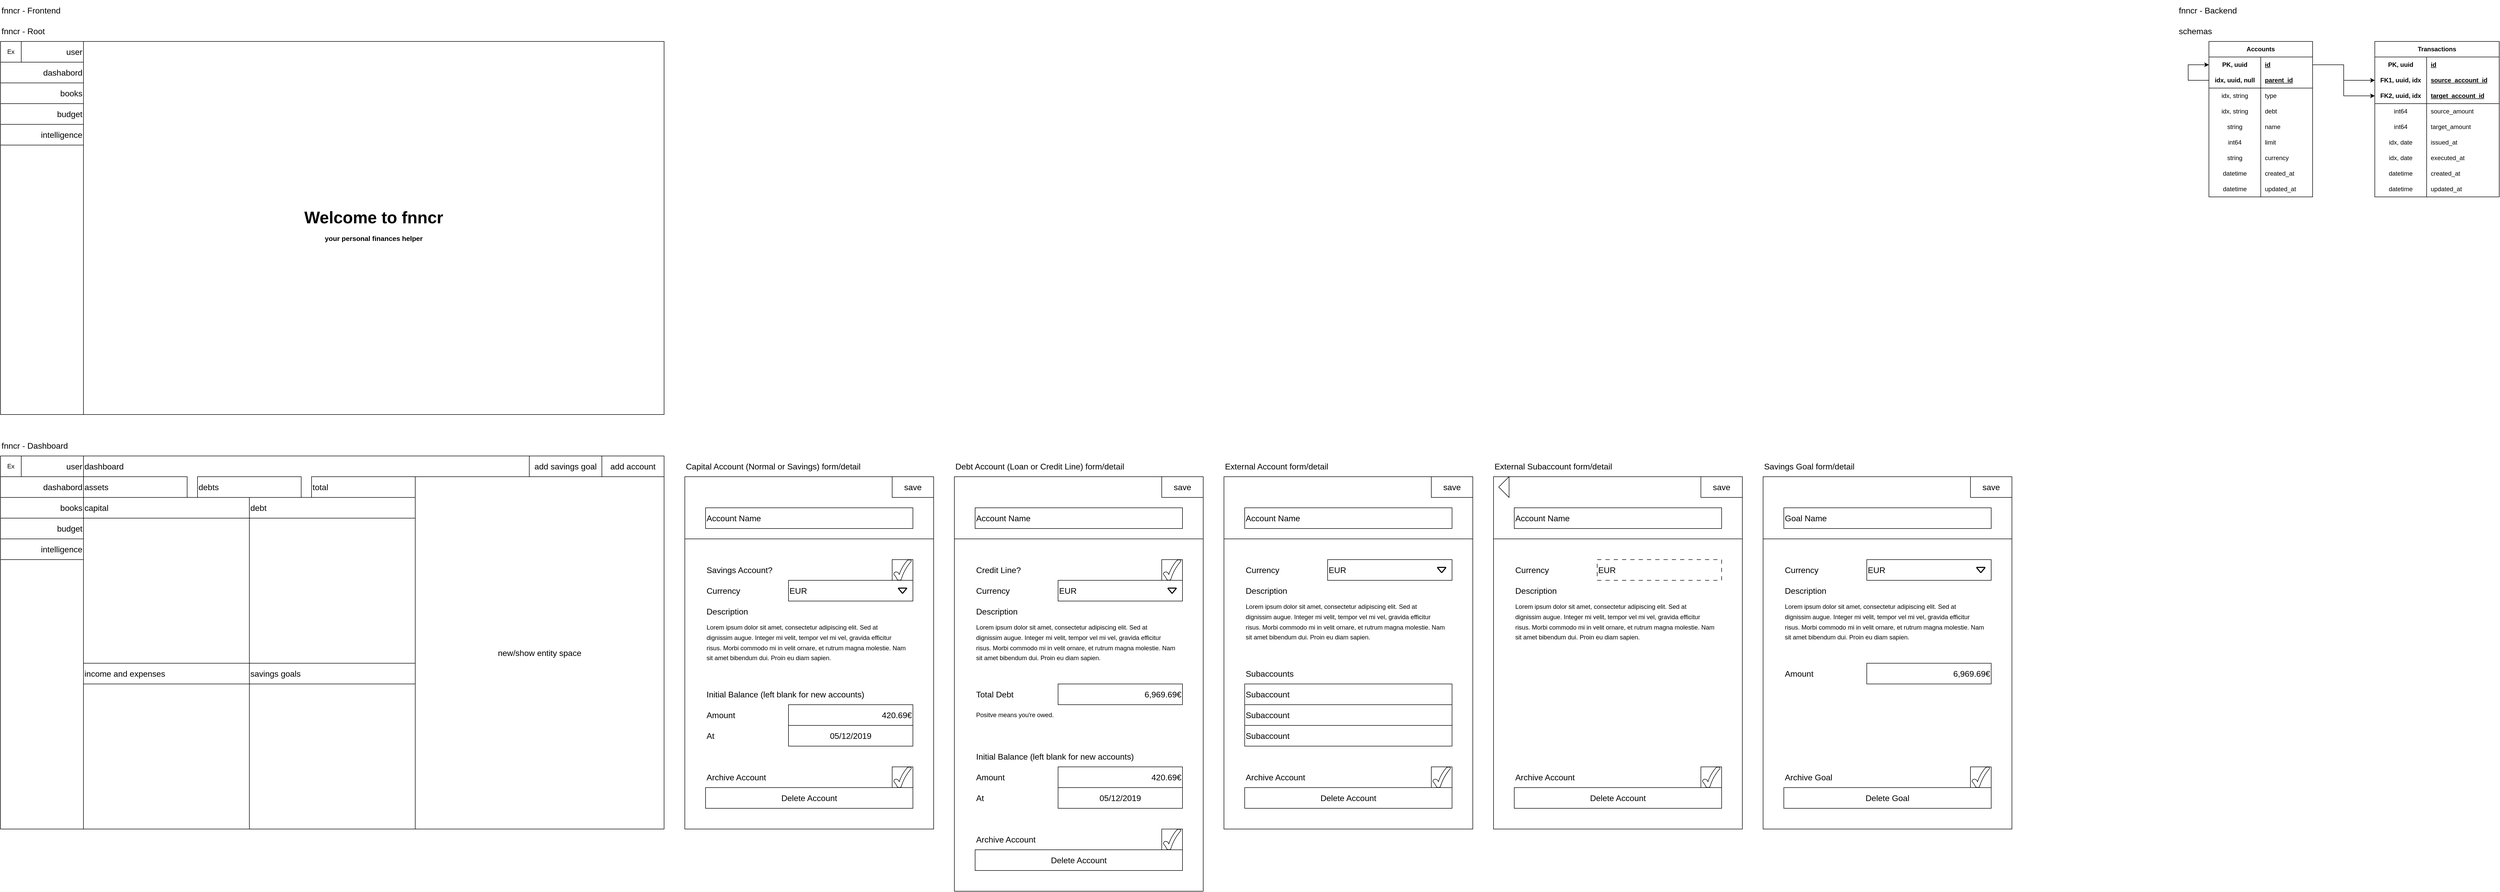 <mxfile version="23.1.5" type="device">
  <diagram name="Page-1" id="VuwXhPkneWaQt1oANMLb">
    <mxGraphModel dx="10872" dy="3720" grid="1" gridSize="10" guides="1" tooltips="1" connect="1" arrows="1" fold="1" page="0" pageScale="1" pageWidth="827" pageHeight="1169" math="0" shadow="0">
      <root>
        <mxCell id="0" />
        <mxCell id="1" parent="0" />
        <mxCell id="CXoVEn3boQ6BuUncEgj--25" value="" style="rounded=0;whiteSpace=wrap;html=1;fillColor=none;" parent="1" vertex="1">
          <mxGeometry x="-3520" y="840" width="480" height="120" as="geometry" />
        </mxCell>
        <mxCell id="kbgQAuRZCP_CyPvUak2K-2" value="" style="rounded=0;whiteSpace=wrap;html=1;fillColor=none;" parent="1" vertex="1">
          <mxGeometry x="-4360" y="880" width="320" height="640" as="geometry" />
        </mxCell>
        <mxCell id="ETx7UZ4T_dvTQ4eMana_-1" value="" style="rounded=0;whiteSpace=wrap;html=1;fillColor=none;" parent="1" vertex="1">
          <mxGeometry x="-4840" y="800" width="1280" height="720" as="geometry" />
        </mxCell>
        <mxCell id="vruM4wpUuPUIeD8IqJDj-178" value="" style="rounded=0;whiteSpace=wrap;html=1;fillColor=none;" parent="1" vertex="1">
          <mxGeometry x="-4840" width="1280" height="720" as="geometry" />
        </mxCell>
        <mxCell id="vruM4wpUuPUIeD8IqJDj-166" value="" style="rounded=0;whiteSpace=wrap;html=1;fillColor=none;" parent="1" vertex="1">
          <mxGeometry x="-4680" y="880" width="320" height="640" as="geometry" />
        </mxCell>
        <mxCell id="ETx7UZ4T_dvTQ4eMana_-3" value="" style="rounded=0;whiteSpace=wrap;html=1;fillColor=none;" parent="1" vertex="1">
          <mxGeometry x="-4840" y="800" width="160" height="720" as="geometry" />
        </mxCell>
        <mxCell id="vruM4wpUuPUIeD8IqJDj-94" style="edgeStyle=orthogonalEdgeStyle;rounded=0;orthogonalLoop=1;jettySize=auto;html=1;entryX=0;entryY=0.5;entryDx=0;entryDy=0;" parent="1" source="vruM4wpUuPUIeD8IqJDj-84" target="vruM4wpUuPUIeD8IqJDj-81" edge="1">
          <mxGeometry relative="1" as="geometry">
            <Array as="points">
              <mxPoint x="-620" y="75" />
              <mxPoint x="-620" y="45" />
            </Array>
          </mxGeometry>
        </mxCell>
        <mxCell id="sM1RgTTAlJYDwZzS1IwE-3" value="fnncr - Backend" style="text;html=1;strokeColor=none;fillColor=none;align=left;verticalAlign=middle;whiteSpace=wrap;rounded=0;fontSize=16;" parent="1" vertex="1">
          <mxGeometry x="-640" y="-80" width="160" height="40" as="geometry" />
        </mxCell>
        <mxCell id="sM1RgTTAlJYDwZzS1IwE-4" value="fnncr - Frontend" style="text;html=1;strokeColor=none;fillColor=none;align=left;verticalAlign=middle;whiteSpace=wrap;rounded=0;fontSize=16;" parent="1" vertex="1">
          <mxGeometry x="-4840" y="-80" width="160" height="40" as="geometry" />
        </mxCell>
        <mxCell id="ETx7UZ4T_dvTQ4eMana_-4" value="fnncr - Dashboard" style="text;html=1;strokeColor=none;fillColor=none;align=left;verticalAlign=middle;whiteSpace=wrap;rounded=0;fontSize=16;" parent="1" vertex="1">
          <mxGeometry x="-4840" y="760" width="160" height="40" as="geometry" />
        </mxCell>
        <mxCell id="ETx7UZ4T_dvTQ4eMana_-5" value="dashboard" style="text;html=1;strokeColor=none;fillColor=none;align=left;verticalAlign=middle;whiteSpace=wrap;rounded=0;fontSize=16;" parent="1" vertex="1">
          <mxGeometry x="-4680" y="800" width="160" height="40" as="geometry" />
        </mxCell>
        <mxCell id="ETx7UZ4T_dvTQ4eMana_-7" value="&lt;div style=&quot;text-align: justify;&quot;&gt;&lt;span style=&quot;background-color: initial;&quot;&gt;assets&lt;/span&gt;&lt;/div&gt;" style="text;html=1;strokeColor=default;fillColor=none;align=left;verticalAlign=middle;whiteSpace=wrap;rounded=0;fontSize=16;" parent="1" vertex="1">
          <mxGeometry x="-4680" y="840" width="200" height="40" as="geometry" />
        </mxCell>
        <mxCell id="ETx7UZ4T_dvTQ4eMana_-8" value="" style="rounded=0;whiteSpace=wrap;html=1;fillColor=none;" parent="1" vertex="1">
          <mxGeometry x="-4040" y="840" width="480" height="680" as="geometry" />
        </mxCell>
        <mxCell id="ETx7UZ4T_dvTQ4eMana_-10" value="debts" style="text;html=1;strokeColor=default;fillColor=none;align=left;verticalAlign=middle;whiteSpace=wrap;rounded=0;fontSize=16;" parent="1" vertex="1">
          <mxGeometry x="-4460" y="840" width="200" height="40" as="geometry" />
        </mxCell>
        <mxCell id="ETx7UZ4T_dvTQ4eMana_-11" value="total" style="text;html=1;strokeColor=default;fillColor=none;align=left;verticalAlign=middle;whiteSpace=wrap;rounded=0;fontSize=16;" parent="1" vertex="1">
          <mxGeometry x="-4240" y="840" width="200" height="40" as="geometry" />
        </mxCell>
        <mxCell id="ETx7UZ4T_dvTQ4eMana_-14" value="&lt;div style=&quot;text-align: justify;&quot;&gt;capital&lt;/div&gt;" style="text;html=1;strokeColor=default;fillColor=none;align=left;verticalAlign=middle;whiteSpace=wrap;rounded=0;fontSize=16;" parent="1" vertex="1">
          <mxGeometry x="-4680" y="880" width="320" height="40" as="geometry" />
        </mxCell>
        <mxCell id="ETx7UZ4T_dvTQ4eMana_-16" value="&lt;div style=&quot;text-align: justify;&quot;&gt;&lt;span style=&quot;background-color: initial;&quot;&gt;debt&lt;/span&gt;&lt;/div&gt;" style="text;html=1;strokeColor=default;fillColor=none;align=left;verticalAlign=middle;whiteSpace=wrap;rounded=0;fontSize=16;" parent="1" vertex="1">
          <mxGeometry x="-4360" y="880" width="320" height="40" as="geometry" />
        </mxCell>
        <mxCell id="ETx7UZ4T_dvTQ4eMana_-18" value="&lt;div style=&quot;text-align: justify;&quot;&gt;&lt;span style=&quot;background-color: initial;&quot;&gt;savings goals&lt;/span&gt;&lt;/div&gt;" style="text;html=1;strokeColor=default;fillColor=none;align=left;verticalAlign=middle;whiteSpace=wrap;rounded=0;fontSize=16;" parent="1" vertex="1">
          <mxGeometry x="-4360" y="1200" width="320" height="40" as="geometry" />
        </mxCell>
        <mxCell id="ETx7UZ4T_dvTQ4eMana_-19" value="&lt;div style=&quot;text-align: justify;&quot;&gt;&lt;span style=&quot;background-color: initial;&quot;&gt;income and expenses&lt;/span&gt;&lt;/div&gt;" style="text;html=1;strokeColor=default;fillColor=none;align=left;verticalAlign=middle;whiteSpace=wrap;rounded=0;fontSize=16;" parent="1" vertex="1">
          <mxGeometry x="-4680" y="1200" width="320" height="40" as="geometry" />
        </mxCell>
        <mxCell id="vruM4wpUuPUIeD8IqJDj-1" value="&lt;div style=&quot;&quot;&gt;new/show entity space&lt;/div&gt;" style="text;html=1;strokeColor=none;fillColor=none;align=center;verticalAlign=middle;whiteSpace=wrap;rounded=0;fontSize=16;" parent="1" vertex="1">
          <mxGeometry x="-3920" y="1160" width="240" height="40" as="geometry" />
        </mxCell>
        <mxCell id="vruM4wpUuPUIeD8IqJDj-80" value="Accounts" style="shape=table;startSize=30;container=1;collapsible=1;childLayout=tableLayout;fixedRows=1;rowLines=0;fontStyle=1;align=center;resizeLast=1;html=1;whiteSpace=wrap;" parent="1" vertex="1">
          <mxGeometry x="-580" width="200" height="300" as="geometry" />
        </mxCell>
        <mxCell id="vruM4wpUuPUIeD8IqJDj-81" value="" style="shape=tableRow;horizontal=0;startSize=0;swimlaneHead=0;swimlaneBody=0;fillColor=none;collapsible=0;dropTarget=0;points=[[0,0.5],[1,0.5]];portConstraint=eastwest;top=0;left=0;right=0;bottom=0;html=1;" parent="vruM4wpUuPUIeD8IqJDj-80" vertex="1">
          <mxGeometry y="30" width="200" height="30" as="geometry" />
        </mxCell>
        <mxCell id="vruM4wpUuPUIeD8IqJDj-82" value="PK, uuid" style="shape=partialRectangle;connectable=0;fillColor=none;top=0;left=0;bottom=0;right=0;fontStyle=1;overflow=hidden;html=1;whiteSpace=wrap;" parent="vruM4wpUuPUIeD8IqJDj-81" vertex="1">
          <mxGeometry width="100" height="30" as="geometry">
            <mxRectangle width="100" height="30" as="alternateBounds" />
          </mxGeometry>
        </mxCell>
        <mxCell id="vruM4wpUuPUIeD8IqJDj-83" value="id" style="shape=partialRectangle;connectable=0;fillColor=none;top=0;left=0;bottom=0;right=0;align=left;spacingLeft=6;fontStyle=5;overflow=hidden;html=1;whiteSpace=wrap;" parent="vruM4wpUuPUIeD8IqJDj-81" vertex="1">
          <mxGeometry x="100" width="100" height="30" as="geometry">
            <mxRectangle width="100" height="30" as="alternateBounds" />
          </mxGeometry>
        </mxCell>
        <mxCell id="vruM4wpUuPUIeD8IqJDj-84" value="" style="shape=tableRow;horizontal=0;startSize=0;swimlaneHead=0;swimlaneBody=0;fillColor=none;collapsible=0;dropTarget=0;points=[[0,0.5],[1,0.5]];portConstraint=eastwest;top=0;left=0;right=0;bottom=1;html=1;" parent="vruM4wpUuPUIeD8IqJDj-80" vertex="1">
          <mxGeometry y="60" width="200" height="30" as="geometry" />
        </mxCell>
        <mxCell id="vruM4wpUuPUIeD8IqJDj-85" value="idx, uuid, null" style="shape=partialRectangle;connectable=0;fillColor=none;top=0;left=0;bottom=0;right=0;fontStyle=1;overflow=hidden;html=1;whiteSpace=wrap;" parent="vruM4wpUuPUIeD8IqJDj-84" vertex="1">
          <mxGeometry width="100" height="30" as="geometry">
            <mxRectangle width="100" height="30" as="alternateBounds" />
          </mxGeometry>
        </mxCell>
        <mxCell id="vruM4wpUuPUIeD8IqJDj-86" value="parent_id" style="shape=partialRectangle;connectable=0;fillColor=none;top=0;left=0;bottom=0;right=0;align=left;spacingLeft=6;fontStyle=5;overflow=hidden;html=1;whiteSpace=wrap;" parent="vruM4wpUuPUIeD8IqJDj-84" vertex="1">
          <mxGeometry x="100" width="100" height="30" as="geometry">
            <mxRectangle width="100" height="30" as="alternateBounds" />
          </mxGeometry>
        </mxCell>
        <mxCell id="vruM4wpUuPUIeD8IqJDj-87" value="" style="shape=tableRow;horizontal=0;startSize=0;swimlaneHead=0;swimlaneBody=0;fillColor=none;collapsible=0;dropTarget=0;points=[[0,0.5],[1,0.5]];portConstraint=eastwest;top=0;left=0;right=0;bottom=0;html=1;" parent="vruM4wpUuPUIeD8IqJDj-80" vertex="1">
          <mxGeometry y="90" width="200" height="30" as="geometry" />
        </mxCell>
        <mxCell id="vruM4wpUuPUIeD8IqJDj-88" value="idx, string" style="shape=partialRectangle;connectable=0;fillColor=none;top=0;left=0;bottom=0;right=0;editable=1;overflow=hidden;html=1;whiteSpace=wrap;" parent="vruM4wpUuPUIeD8IqJDj-87" vertex="1">
          <mxGeometry width="100" height="30" as="geometry">
            <mxRectangle width="100" height="30" as="alternateBounds" />
          </mxGeometry>
        </mxCell>
        <mxCell id="vruM4wpUuPUIeD8IqJDj-89" value="type" style="shape=partialRectangle;connectable=0;fillColor=none;top=0;left=0;bottom=0;right=0;align=left;spacingLeft=6;overflow=hidden;html=1;whiteSpace=wrap;" parent="vruM4wpUuPUIeD8IqJDj-87" vertex="1">
          <mxGeometry x="100" width="100" height="30" as="geometry">
            <mxRectangle width="100" height="30" as="alternateBounds" />
          </mxGeometry>
        </mxCell>
        <mxCell id="vruM4wpUuPUIeD8IqJDj-90" value="" style="shape=tableRow;horizontal=0;startSize=0;swimlaneHead=0;swimlaneBody=0;fillColor=none;collapsible=0;dropTarget=0;points=[[0,0.5],[1,0.5]];portConstraint=eastwest;top=0;left=0;right=0;bottom=0;html=1;" parent="vruM4wpUuPUIeD8IqJDj-80" vertex="1">
          <mxGeometry y="120" width="200" height="30" as="geometry" />
        </mxCell>
        <mxCell id="vruM4wpUuPUIeD8IqJDj-91" value="idx, string" style="shape=partialRectangle;connectable=0;fillColor=none;top=0;left=0;bottom=0;right=0;editable=1;overflow=hidden;html=1;whiteSpace=wrap;" parent="vruM4wpUuPUIeD8IqJDj-90" vertex="1">
          <mxGeometry width="100" height="30" as="geometry">
            <mxRectangle width="100" height="30" as="alternateBounds" />
          </mxGeometry>
        </mxCell>
        <mxCell id="vruM4wpUuPUIeD8IqJDj-92" value="debt" style="shape=partialRectangle;connectable=0;fillColor=none;top=0;left=0;bottom=0;right=0;align=left;spacingLeft=6;overflow=hidden;html=1;whiteSpace=wrap;" parent="vruM4wpUuPUIeD8IqJDj-90" vertex="1">
          <mxGeometry x="100" width="100" height="30" as="geometry">
            <mxRectangle width="100" height="30" as="alternateBounds" />
          </mxGeometry>
        </mxCell>
        <mxCell id="vruM4wpUuPUIeD8IqJDj-95" value="" style="shape=tableRow;horizontal=0;startSize=0;swimlaneHead=0;swimlaneBody=0;fillColor=none;collapsible=0;dropTarget=0;points=[[0,0.5],[1,0.5]];portConstraint=eastwest;top=0;left=0;right=0;bottom=0;html=1;" parent="vruM4wpUuPUIeD8IqJDj-80" vertex="1">
          <mxGeometry y="150" width="200" height="30" as="geometry" />
        </mxCell>
        <mxCell id="vruM4wpUuPUIeD8IqJDj-96" value="string" style="shape=partialRectangle;connectable=0;fillColor=none;top=0;left=0;bottom=0;right=0;editable=1;overflow=hidden;html=1;whiteSpace=wrap;" parent="vruM4wpUuPUIeD8IqJDj-95" vertex="1">
          <mxGeometry width="100" height="30" as="geometry">
            <mxRectangle width="100" height="30" as="alternateBounds" />
          </mxGeometry>
        </mxCell>
        <mxCell id="vruM4wpUuPUIeD8IqJDj-97" value="name" style="shape=partialRectangle;connectable=0;fillColor=none;top=0;left=0;bottom=0;right=0;align=left;spacingLeft=6;overflow=hidden;html=1;whiteSpace=wrap;" parent="vruM4wpUuPUIeD8IqJDj-95" vertex="1">
          <mxGeometry x="100" width="100" height="30" as="geometry">
            <mxRectangle width="100" height="30" as="alternateBounds" />
          </mxGeometry>
        </mxCell>
        <mxCell id="vruM4wpUuPUIeD8IqJDj-98" value="" style="shape=tableRow;horizontal=0;startSize=0;swimlaneHead=0;swimlaneBody=0;fillColor=none;collapsible=0;dropTarget=0;points=[[0,0.5],[1,0.5]];portConstraint=eastwest;top=0;left=0;right=0;bottom=0;html=1;" parent="vruM4wpUuPUIeD8IqJDj-80" vertex="1">
          <mxGeometry y="180" width="200" height="30" as="geometry" />
        </mxCell>
        <mxCell id="vruM4wpUuPUIeD8IqJDj-99" value="int64" style="shape=partialRectangle;connectable=0;fillColor=none;top=0;left=0;bottom=0;right=0;editable=1;overflow=hidden;html=1;whiteSpace=wrap;" parent="vruM4wpUuPUIeD8IqJDj-98" vertex="1">
          <mxGeometry width="100" height="30" as="geometry">
            <mxRectangle width="100" height="30" as="alternateBounds" />
          </mxGeometry>
        </mxCell>
        <mxCell id="vruM4wpUuPUIeD8IqJDj-100" value="limit" style="shape=partialRectangle;connectable=0;fillColor=none;top=0;left=0;bottom=0;right=0;align=left;spacingLeft=6;overflow=hidden;html=1;whiteSpace=wrap;" parent="vruM4wpUuPUIeD8IqJDj-98" vertex="1">
          <mxGeometry x="100" width="100" height="30" as="geometry">
            <mxRectangle width="100" height="30" as="alternateBounds" />
          </mxGeometry>
        </mxCell>
        <mxCell id="vruM4wpUuPUIeD8IqJDj-101" value="" style="shape=tableRow;horizontal=0;startSize=0;swimlaneHead=0;swimlaneBody=0;fillColor=none;collapsible=0;dropTarget=0;points=[[0,0.5],[1,0.5]];portConstraint=eastwest;top=0;left=0;right=0;bottom=0;html=1;" parent="vruM4wpUuPUIeD8IqJDj-80" vertex="1">
          <mxGeometry y="210" width="200" height="30" as="geometry" />
        </mxCell>
        <mxCell id="vruM4wpUuPUIeD8IqJDj-102" value="string" style="shape=partialRectangle;connectable=0;fillColor=none;top=0;left=0;bottom=0;right=0;editable=1;overflow=hidden;html=1;whiteSpace=wrap;" parent="vruM4wpUuPUIeD8IqJDj-101" vertex="1">
          <mxGeometry width="100" height="30" as="geometry">
            <mxRectangle width="100" height="30" as="alternateBounds" />
          </mxGeometry>
        </mxCell>
        <mxCell id="vruM4wpUuPUIeD8IqJDj-103" value="currency" style="shape=partialRectangle;connectable=0;fillColor=none;top=0;left=0;bottom=0;right=0;align=left;spacingLeft=6;overflow=hidden;html=1;whiteSpace=wrap;" parent="vruM4wpUuPUIeD8IqJDj-101" vertex="1">
          <mxGeometry x="100" width="100" height="30" as="geometry">
            <mxRectangle width="100" height="30" as="alternateBounds" />
          </mxGeometry>
        </mxCell>
        <mxCell id="vruM4wpUuPUIeD8IqJDj-144" value="" style="shape=tableRow;horizontal=0;startSize=0;swimlaneHead=0;swimlaneBody=0;fillColor=none;collapsible=0;dropTarget=0;points=[[0,0.5],[1,0.5]];portConstraint=eastwest;top=0;left=0;right=0;bottom=0;html=1;" parent="vruM4wpUuPUIeD8IqJDj-80" vertex="1">
          <mxGeometry y="240" width="200" height="30" as="geometry" />
        </mxCell>
        <mxCell id="vruM4wpUuPUIeD8IqJDj-145" value="datetime" style="shape=partialRectangle;connectable=0;fillColor=none;top=0;left=0;bottom=0;right=0;editable=1;overflow=hidden;html=1;whiteSpace=wrap;" parent="vruM4wpUuPUIeD8IqJDj-144" vertex="1">
          <mxGeometry width="100" height="30" as="geometry">
            <mxRectangle width="100" height="30" as="alternateBounds" />
          </mxGeometry>
        </mxCell>
        <mxCell id="vruM4wpUuPUIeD8IqJDj-146" value="created_at" style="shape=partialRectangle;connectable=0;fillColor=none;top=0;left=0;bottom=0;right=0;align=left;spacingLeft=6;overflow=hidden;html=1;whiteSpace=wrap;" parent="vruM4wpUuPUIeD8IqJDj-144" vertex="1">
          <mxGeometry x="100" width="100" height="30" as="geometry">
            <mxRectangle width="100" height="30" as="alternateBounds" />
          </mxGeometry>
        </mxCell>
        <mxCell id="vruM4wpUuPUIeD8IqJDj-147" value="" style="shape=tableRow;horizontal=0;startSize=0;swimlaneHead=0;swimlaneBody=0;fillColor=none;collapsible=0;dropTarget=0;points=[[0,0.5],[1,0.5]];portConstraint=eastwest;top=0;left=0;right=0;bottom=0;html=1;" parent="vruM4wpUuPUIeD8IqJDj-80" vertex="1">
          <mxGeometry y="270" width="200" height="30" as="geometry" />
        </mxCell>
        <mxCell id="vruM4wpUuPUIeD8IqJDj-148" value="datetime" style="shape=partialRectangle;connectable=0;fillColor=none;top=0;left=0;bottom=0;right=0;editable=1;overflow=hidden;html=1;whiteSpace=wrap;" parent="vruM4wpUuPUIeD8IqJDj-147" vertex="1">
          <mxGeometry width="100" height="30" as="geometry">
            <mxRectangle width="100" height="30" as="alternateBounds" />
          </mxGeometry>
        </mxCell>
        <mxCell id="vruM4wpUuPUIeD8IqJDj-149" value="updated_at" style="shape=partialRectangle;connectable=0;fillColor=none;top=0;left=0;bottom=0;right=0;align=left;spacingLeft=6;overflow=hidden;html=1;whiteSpace=wrap;" parent="vruM4wpUuPUIeD8IqJDj-147" vertex="1">
          <mxGeometry x="100" width="100" height="30" as="geometry">
            <mxRectangle width="100" height="30" as="alternateBounds" />
          </mxGeometry>
        </mxCell>
        <mxCell id="vruM4wpUuPUIeD8IqJDj-104" value="Transactions" style="shape=table;startSize=30;container=1;collapsible=1;childLayout=tableLayout;fixedRows=1;rowLines=0;fontStyle=1;align=center;resizeLast=1;html=1;whiteSpace=wrap;" parent="1" vertex="1">
          <mxGeometry x="-260" width="240" height="300" as="geometry" />
        </mxCell>
        <mxCell id="vruM4wpUuPUIeD8IqJDj-105" value="" style="shape=tableRow;horizontal=0;startSize=0;swimlaneHead=0;swimlaneBody=0;fillColor=none;collapsible=0;dropTarget=0;points=[[0,0.5],[1,0.5]];portConstraint=eastwest;top=0;left=0;right=0;bottom=0;html=1;" parent="vruM4wpUuPUIeD8IqJDj-104" vertex="1">
          <mxGeometry y="30" width="240" height="30" as="geometry" />
        </mxCell>
        <mxCell id="vruM4wpUuPUIeD8IqJDj-106" value="PK, uuid" style="shape=partialRectangle;connectable=0;fillColor=none;top=0;left=0;bottom=0;right=0;fontStyle=1;overflow=hidden;html=1;whiteSpace=wrap;" parent="vruM4wpUuPUIeD8IqJDj-105" vertex="1">
          <mxGeometry width="100" height="30" as="geometry">
            <mxRectangle width="100" height="30" as="alternateBounds" />
          </mxGeometry>
        </mxCell>
        <mxCell id="vruM4wpUuPUIeD8IqJDj-107" value="id" style="shape=partialRectangle;connectable=0;fillColor=none;top=0;left=0;bottom=0;right=0;align=left;spacingLeft=6;fontStyle=5;overflow=hidden;html=1;whiteSpace=wrap;" parent="vruM4wpUuPUIeD8IqJDj-105" vertex="1">
          <mxGeometry x="100" width="140" height="30" as="geometry">
            <mxRectangle width="140" height="30" as="alternateBounds" />
          </mxGeometry>
        </mxCell>
        <mxCell id="vruM4wpUuPUIeD8IqJDj-135" value="" style="shape=tableRow;horizontal=0;startSize=0;swimlaneHead=0;swimlaneBody=0;fillColor=none;collapsible=0;dropTarget=0;points=[[0,0.5],[1,0.5]];portConstraint=eastwest;top=0;left=0;right=0;bottom=0;html=1;" parent="vruM4wpUuPUIeD8IqJDj-104" vertex="1">
          <mxGeometry y="60" width="240" height="30" as="geometry" />
        </mxCell>
        <mxCell id="vruM4wpUuPUIeD8IqJDj-136" value="FK1, uuid, idx" style="shape=partialRectangle;connectable=0;fillColor=none;top=0;left=0;bottom=0;right=0;fontStyle=1;overflow=hidden;html=1;whiteSpace=wrap;" parent="vruM4wpUuPUIeD8IqJDj-135" vertex="1">
          <mxGeometry width="100" height="30" as="geometry">
            <mxRectangle width="100" height="30" as="alternateBounds" />
          </mxGeometry>
        </mxCell>
        <mxCell id="vruM4wpUuPUIeD8IqJDj-137" value="source_account_id" style="shape=partialRectangle;connectable=0;fillColor=none;top=0;left=0;bottom=0;right=0;align=left;spacingLeft=6;fontStyle=5;overflow=hidden;html=1;whiteSpace=wrap;" parent="vruM4wpUuPUIeD8IqJDj-135" vertex="1">
          <mxGeometry x="100" width="140" height="30" as="geometry">
            <mxRectangle width="140" height="30" as="alternateBounds" />
          </mxGeometry>
        </mxCell>
        <mxCell id="vruM4wpUuPUIeD8IqJDj-108" value="" style="shape=tableRow;horizontal=0;startSize=0;swimlaneHead=0;swimlaneBody=0;fillColor=none;collapsible=0;dropTarget=0;points=[[0,0.5],[1,0.5]];portConstraint=eastwest;top=0;left=0;right=0;bottom=1;html=1;" parent="vruM4wpUuPUIeD8IqJDj-104" vertex="1">
          <mxGeometry y="90" width="240" height="30" as="geometry" />
        </mxCell>
        <mxCell id="vruM4wpUuPUIeD8IqJDj-109" value="FK2, uuid, idx" style="shape=partialRectangle;connectable=0;fillColor=none;top=0;left=0;bottom=0;right=0;fontStyle=1;overflow=hidden;html=1;whiteSpace=wrap;" parent="vruM4wpUuPUIeD8IqJDj-108" vertex="1">
          <mxGeometry width="100" height="30" as="geometry">
            <mxRectangle width="100" height="30" as="alternateBounds" />
          </mxGeometry>
        </mxCell>
        <mxCell id="vruM4wpUuPUIeD8IqJDj-110" value="target_account_id" style="shape=partialRectangle;connectable=0;fillColor=none;top=0;left=0;bottom=0;right=0;align=left;spacingLeft=6;fontStyle=5;overflow=hidden;html=1;whiteSpace=wrap;" parent="vruM4wpUuPUIeD8IqJDj-108" vertex="1">
          <mxGeometry x="100" width="140" height="30" as="geometry">
            <mxRectangle width="140" height="30" as="alternateBounds" />
          </mxGeometry>
        </mxCell>
        <mxCell id="vruM4wpUuPUIeD8IqJDj-111" value="" style="shape=tableRow;horizontal=0;startSize=0;swimlaneHead=0;swimlaneBody=0;fillColor=none;collapsible=0;dropTarget=0;points=[[0,0.5],[1,0.5]];portConstraint=eastwest;top=0;left=0;right=0;bottom=0;html=1;" parent="vruM4wpUuPUIeD8IqJDj-104" vertex="1">
          <mxGeometry y="120" width="240" height="30" as="geometry" />
        </mxCell>
        <mxCell id="vruM4wpUuPUIeD8IqJDj-112" value="int64" style="shape=partialRectangle;connectable=0;fillColor=none;top=0;left=0;bottom=0;right=0;editable=1;overflow=hidden;html=1;whiteSpace=wrap;" parent="vruM4wpUuPUIeD8IqJDj-111" vertex="1">
          <mxGeometry width="100" height="30" as="geometry">
            <mxRectangle width="100" height="30" as="alternateBounds" />
          </mxGeometry>
        </mxCell>
        <mxCell id="vruM4wpUuPUIeD8IqJDj-113" value="source_amount" style="shape=partialRectangle;connectable=0;fillColor=none;top=0;left=0;bottom=0;right=0;align=left;spacingLeft=6;overflow=hidden;html=1;whiteSpace=wrap;" parent="vruM4wpUuPUIeD8IqJDj-111" vertex="1">
          <mxGeometry x="100" width="140" height="30" as="geometry">
            <mxRectangle width="140" height="30" as="alternateBounds" />
          </mxGeometry>
        </mxCell>
        <mxCell id="vruM4wpUuPUIeD8IqJDj-138" value="" style="shape=tableRow;horizontal=0;startSize=0;swimlaneHead=0;swimlaneBody=0;fillColor=none;collapsible=0;dropTarget=0;points=[[0,0.5],[1,0.5]];portConstraint=eastwest;top=0;left=0;right=0;bottom=0;html=1;" parent="vruM4wpUuPUIeD8IqJDj-104" vertex="1">
          <mxGeometry y="150" width="240" height="30" as="geometry" />
        </mxCell>
        <mxCell id="vruM4wpUuPUIeD8IqJDj-139" value="int64" style="shape=partialRectangle;connectable=0;fillColor=none;top=0;left=0;bottom=0;right=0;editable=1;overflow=hidden;html=1;whiteSpace=wrap;" parent="vruM4wpUuPUIeD8IqJDj-138" vertex="1">
          <mxGeometry width="100" height="30" as="geometry">
            <mxRectangle width="100" height="30" as="alternateBounds" />
          </mxGeometry>
        </mxCell>
        <mxCell id="vruM4wpUuPUIeD8IqJDj-140" value="target_amount" style="shape=partialRectangle;connectable=0;fillColor=none;top=0;left=0;bottom=0;right=0;align=left;spacingLeft=6;overflow=hidden;html=1;whiteSpace=wrap;" parent="vruM4wpUuPUIeD8IqJDj-138" vertex="1">
          <mxGeometry x="100" width="140" height="30" as="geometry">
            <mxRectangle width="140" height="30" as="alternateBounds" />
          </mxGeometry>
        </mxCell>
        <mxCell id="vruM4wpUuPUIeD8IqJDj-114" value="" style="shape=tableRow;horizontal=0;startSize=0;swimlaneHead=0;swimlaneBody=0;fillColor=none;collapsible=0;dropTarget=0;points=[[0,0.5],[1,0.5]];portConstraint=eastwest;top=0;left=0;right=0;bottom=0;html=1;" parent="vruM4wpUuPUIeD8IqJDj-104" vertex="1">
          <mxGeometry y="180" width="240" height="30" as="geometry" />
        </mxCell>
        <mxCell id="vruM4wpUuPUIeD8IqJDj-115" value="idx, date" style="shape=partialRectangle;connectable=0;fillColor=none;top=0;left=0;bottom=0;right=0;editable=1;overflow=hidden;html=1;whiteSpace=wrap;" parent="vruM4wpUuPUIeD8IqJDj-114" vertex="1">
          <mxGeometry width="100" height="30" as="geometry">
            <mxRectangle width="100" height="30" as="alternateBounds" />
          </mxGeometry>
        </mxCell>
        <mxCell id="vruM4wpUuPUIeD8IqJDj-116" value="issued_at" style="shape=partialRectangle;connectable=0;fillColor=none;top=0;left=0;bottom=0;right=0;align=left;spacingLeft=6;overflow=hidden;html=1;whiteSpace=wrap;" parent="vruM4wpUuPUIeD8IqJDj-114" vertex="1">
          <mxGeometry x="100" width="140" height="30" as="geometry">
            <mxRectangle width="140" height="30" as="alternateBounds" />
          </mxGeometry>
        </mxCell>
        <mxCell id="vruM4wpUuPUIeD8IqJDj-141" value="" style="shape=tableRow;horizontal=0;startSize=0;swimlaneHead=0;swimlaneBody=0;fillColor=none;collapsible=0;dropTarget=0;points=[[0,0.5],[1,0.5]];portConstraint=eastwest;top=0;left=0;right=0;bottom=0;html=1;" parent="vruM4wpUuPUIeD8IqJDj-104" vertex="1">
          <mxGeometry y="210" width="240" height="30" as="geometry" />
        </mxCell>
        <mxCell id="vruM4wpUuPUIeD8IqJDj-142" value="idx, date" style="shape=partialRectangle;connectable=0;fillColor=none;top=0;left=0;bottom=0;right=0;editable=1;overflow=hidden;html=1;whiteSpace=wrap;" parent="vruM4wpUuPUIeD8IqJDj-141" vertex="1">
          <mxGeometry width="100" height="30" as="geometry">
            <mxRectangle width="100" height="30" as="alternateBounds" />
          </mxGeometry>
        </mxCell>
        <mxCell id="vruM4wpUuPUIeD8IqJDj-143" value="executed_at" style="shape=partialRectangle;connectable=0;fillColor=none;top=0;left=0;bottom=0;right=0;align=left;spacingLeft=6;overflow=hidden;html=1;whiteSpace=wrap;" parent="vruM4wpUuPUIeD8IqJDj-141" vertex="1">
          <mxGeometry x="100" width="140" height="30" as="geometry">
            <mxRectangle width="140" height="30" as="alternateBounds" />
          </mxGeometry>
        </mxCell>
        <mxCell id="vruM4wpUuPUIeD8IqJDj-150" value="" style="shape=tableRow;horizontal=0;startSize=0;swimlaneHead=0;swimlaneBody=0;fillColor=none;collapsible=0;dropTarget=0;points=[[0,0.5],[1,0.5]];portConstraint=eastwest;top=0;left=0;right=0;bottom=0;html=1;" parent="vruM4wpUuPUIeD8IqJDj-104" vertex="1">
          <mxGeometry y="240" width="240" height="30" as="geometry" />
        </mxCell>
        <mxCell id="vruM4wpUuPUIeD8IqJDj-151" value="datetime" style="shape=partialRectangle;connectable=0;fillColor=none;top=0;left=0;bottom=0;right=0;editable=1;overflow=hidden;html=1;whiteSpace=wrap;" parent="vruM4wpUuPUIeD8IqJDj-150" vertex="1">
          <mxGeometry width="100" height="30" as="geometry">
            <mxRectangle width="100" height="30" as="alternateBounds" />
          </mxGeometry>
        </mxCell>
        <mxCell id="vruM4wpUuPUIeD8IqJDj-152" value="created_at" style="shape=partialRectangle;connectable=0;fillColor=none;top=0;left=0;bottom=0;right=0;align=left;spacingLeft=6;overflow=hidden;html=1;whiteSpace=wrap;" parent="vruM4wpUuPUIeD8IqJDj-150" vertex="1">
          <mxGeometry x="100" width="140" height="30" as="geometry">
            <mxRectangle width="140" height="30" as="alternateBounds" />
          </mxGeometry>
        </mxCell>
        <mxCell id="vruM4wpUuPUIeD8IqJDj-153" value="" style="shape=tableRow;horizontal=0;startSize=0;swimlaneHead=0;swimlaneBody=0;fillColor=none;collapsible=0;dropTarget=0;points=[[0,0.5],[1,0.5]];portConstraint=eastwest;top=0;left=0;right=0;bottom=0;html=1;" parent="vruM4wpUuPUIeD8IqJDj-104" vertex="1">
          <mxGeometry y="270" width="240" height="30" as="geometry" />
        </mxCell>
        <mxCell id="vruM4wpUuPUIeD8IqJDj-154" value="datetime" style="shape=partialRectangle;connectable=0;fillColor=none;top=0;left=0;bottom=0;right=0;editable=1;overflow=hidden;html=1;whiteSpace=wrap;" parent="vruM4wpUuPUIeD8IqJDj-153" vertex="1">
          <mxGeometry width="100" height="30" as="geometry">
            <mxRectangle width="100" height="30" as="alternateBounds" />
          </mxGeometry>
        </mxCell>
        <mxCell id="vruM4wpUuPUIeD8IqJDj-155" value="updated_at" style="shape=partialRectangle;connectable=0;fillColor=none;top=0;left=0;bottom=0;right=0;align=left;spacingLeft=6;overflow=hidden;html=1;whiteSpace=wrap;" parent="vruM4wpUuPUIeD8IqJDj-153" vertex="1">
          <mxGeometry x="100" width="140" height="30" as="geometry">
            <mxRectangle width="140" height="30" as="alternateBounds" />
          </mxGeometry>
        </mxCell>
        <mxCell id="vruM4wpUuPUIeD8IqJDj-156" style="edgeStyle=orthogonalEdgeStyle;rounded=0;orthogonalLoop=1;jettySize=auto;html=1;entryX=0;entryY=0.5;entryDx=0;entryDy=0;" parent="1" source="vruM4wpUuPUIeD8IqJDj-81" target="vruM4wpUuPUIeD8IqJDj-135" edge="1">
          <mxGeometry relative="1" as="geometry" />
        </mxCell>
        <mxCell id="vruM4wpUuPUIeD8IqJDj-157" style="edgeStyle=orthogonalEdgeStyle;rounded=0;orthogonalLoop=1;jettySize=auto;html=1;exitX=1;exitY=0.5;exitDx=0;exitDy=0;entryX=0;entryY=0.5;entryDx=0;entryDy=0;" parent="1" source="vruM4wpUuPUIeD8IqJDj-81" target="vruM4wpUuPUIeD8IqJDj-108" edge="1">
          <mxGeometry relative="1" as="geometry" />
        </mxCell>
        <mxCell id="vruM4wpUuPUIeD8IqJDj-158" value="schemas" style="text;html=1;strokeColor=none;fillColor=none;align=left;verticalAlign=middle;whiteSpace=wrap;rounded=0;fontSize=16;" parent="1" vertex="1">
          <mxGeometry x="-640" y="-40" width="160" height="40" as="geometry" />
        </mxCell>
        <mxCell id="vruM4wpUuPUIeD8IqJDj-168" value="user" style="text;html=1;strokeColor=default;fillColor=none;align=right;verticalAlign=middle;whiteSpace=wrap;rounded=0;fontSize=16;" parent="1" vertex="1">
          <mxGeometry x="-4840" y="800" width="160" height="40" as="geometry" />
        </mxCell>
        <mxCell id="vruM4wpUuPUIeD8IqJDj-169" value="Ex" style="whiteSpace=wrap;html=1;aspect=fixed;fillColor=none;" parent="1" vertex="1">
          <mxGeometry x="-4840" y="800" width="40" height="40" as="geometry" />
        </mxCell>
        <mxCell id="vruM4wpUuPUIeD8IqJDj-170" value="dashabord" style="text;html=1;strokeColor=default;fillColor=none;align=right;verticalAlign=middle;whiteSpace=wrap;rounded=0;fontSize=16;" parent="1" vertex="1">
          <mxGeometry x="-4840" y="840" width="160" height="40" as="geometry" />
        </mxCell>
        <mxCell id="vruM4wpUuPUIeD8IqJDj-171" value="books" style="text;html=1;strokeColor=default;fillColor=none;align=right;verticalAlign=middle;whiteSpace=wrap;rounded=0;fontSize=16;" parent="1" vertex="1">
          <mxGeometry x="-4840" y="880" width="160" height="40" as="geometry" />
        </mxCell>
        <mxCell id="vruM4wpUuPUIeD8IqJDj-172" value="budget" style="text;html=1;strokeColor=default;fillColor=none;align=right;verticalAlign=middle;whiteSpace=wrap;rounded=0;fontSize=16;" parent="1" vertex="1">
          <mxGeometry x="-4840" y="920" width="160" height="40" as="geometry" />
        </mxCell>
        <mxCell id="vruM4wpUuPUIeD8IqJDj-173" value="intelligence" style="text;html=1;strokeColor=default;fillColor=none;align=right;verticalAlign=middle;whiteSpace=wrap;rounded=0;fontSize=16;" parent="1" vertex="1">
          <mxGeometry x="-4840" y="960" width="160" height="40" as="geometry" />
        </mxCell>
        <mxCell id="vruM4wpUuPUIeD8IqJDj-177" value="" style="rounded=0;whiteSpace=wrap;html=1;fillColor=none;" parent="1" vertex="1">
          <mxGeometry x="-4840" width="160" height="720" as="geometry" />
        </mxCell>
        <mxCell id="vruM4wpUuPUIeD8IqJDj-179" value="fnncr - Root" style="text;html=1;strokeColor=none;fillColor=none;align=left;verticalAlign=middle;whiteSpace=wrap;rounded=0;fontSize=16;" parent="1" vertex="1">
          <mxGeometry x="-4840" y="-40" width="160" height="40" as="geometry" />
        </mxCell>
        <mxCell id="vruM4wpUuPUIeD8IqJDj-182" value="" style="rounded=0;whiteSpace=wrap;html=1;fillColor=none;" parent="1" vertex="1">
          <mxGeometry x="-4680" width="1120" height="720" as="geometry" />
        </mxCell>
        <mxCell id="vruM4wpUuPUIeD8IqJDj-189" value="&lt;div style=&quot;&quot;&gt;&lt;div class=&quot;pr-2 m-0 overflow-y-auto&quot; id=&quot;app&quot;&gt;&lt;div class=&quot;flex flex-col justify-center items-center h-full&quot;&gt;&lt;h1 class=&quot;text-4xl mb-1&quot;&gt;Welcome to fnncr&lt;/h1&gt;&lt;/div&gt;&lt;/div&gt;&lt;/div&gt;" style="text;html=1;strokeColor=none;fillColor=none;align=center;verticalAlign=middle;whiteSpace=wrap;rounded=0;fontSize=16;" parent="1" vertex="1">
          <mxGeometry x="-4280" y="320" width="320" height="40" as="geometry" />
        </mxCell>
        <mxCell id="vruM4wpUuPUIeD8IqJDj-192" value="user" style="text;html=1;strokeColor=default;fillColor=none;align=right;verticalAlign=middle;whiteSpace=wrap;rounded=0;fontSize=16;" parent="1" vertex="1">
          <mxGeometry x="-4840" width="160" height="40" as="geometry" />
        </mxCell>
        <mxCell id="vruM4wpUuPUIeD8IqJDj-193" value="Ex" style="whiteSpace=wrap;html=1;aspect=fixed;fillColor=none;" parent="1" vertex="1">
          <mxGeometry x="-4840" width="40" height="40" as="geometry" />
        </mxCell>
        <mxCell id="vruM4wpUuPUIeD8IqJDj-194" value="dashabord" style="text;html=1;strokeColor=default;fillColor=none;align=right;verticalAlign=middle;whiteSpace=wrap;rounded=0;fontSize=16;" parent="1" vertex="1">
          <mxGeometry x="-4840" y="40" width="160" height="40" as="geometry" />
        </mxCell>
        <mxCell id="vruM4wpUuPUIeD8IqJDj-195" value="books" style="text;html=1;strokeColor=default;fillColor=none;align=right;verticalAlign=middle;whiteSpace=wrap;rounded=0;fontSize=16;" parent="1" vertex="1">
          <mxGeometry x="-4840" y="80" width="160" height="40" as="geometry" />
        </mxCell>
        <mxCell id="vruM4wpUuPUIeD8IqJDj-196" value="budget" style="text;html=1;strokeColor=default;fillColor=none;align=right;verticalAlign=middle;whiteSpace=wrap;rounded=0;fontSize=16;" parent="1" vertex="1">
          <mxGeometry x="-4840" y="120" width="160" height="40" as="geometry" />
        </mxCell>
        <mxCell id="vruM4wpUuPUIeD8IqJDj-197" value="intelligence" style="text;html=1;strokeColor=default;fillColor=none;align=right;verticalAlign=middle;whiteSpace=wrap;rounded=0;fontSize=16;" parent="1" vertex="1">
          <mxGeometry x="-4840" y="160" width="160" height="40" as="geometry" />
        </mxCell>
        <mxCell id="vruM4wpUuPUIeD8IqJDj-198" value="&lt;div style=&quot;&quot;&gt;&lt;div class=&quot;pr-2 m-0 overflow-y-auto&quot; id=&quot;app&quot;&gt;&lt;div class=&quot;flex flex-col justify-center items-center h-full&quot;&gt;&lt;h1 class=&quot;text-4xl mb-1&quot;&gt;&lt;/h1&gt;&lt;h5 class=&quot;text-lg&quot;&gt;your personal finances helper&lt;/h5&gt;&lt;/div&gt;&lt;/div&gt;&lt;/div&gt;" style="text;html=1;strokeColor=none;fillColor=none;align=center;verticalAlign=middle;whiteSpace=wrap;rounded=0;fontSize=16;" parent="1" vertex="1">
          <mxGeometry x="-4280" y="360" width="320" height="40" as="geometry" />
        </mxCell>
        <mxCell id="2cdcYt9OnHMOrNqokztd-6" value="&lt;div style=&quot;&quot;&gt;add savings goal&lt;/div&gt;" style="text;html=1;strokeColor=default;fillColor=none;align=center;verticalAlign=middle;whiteSpace=wrap;rounded=0;fontSize=16;" parent="1" vertex="1">
          <mxGeometry x="-3820" y="800" width="140" height="40" as="geometry" />
        </mxCell>
        <mxCell id="2cdcYt9OnHMOrNqokztd-7" value="&lt;div style=&quot;&quot;&gt;add account&lt;/div&gt;" style="text;html=1;strokeColor=default;fillColor=none;align=center;verticalAlign=middle;whiteSpace=wrap;rounded=0;fontSize=16;" parent="1" vertex="1">
          <mxGeometry x="-3680" y="800" width="120" height="40" as="geometry" />
        </mxCell>
        <mxCell id="CXoVEn3boQ6BuUncEgj--1" value="" style="rounded=0;whiteSpace=wrap;html=1;fillColor=none;" parent="1" vertex="1">
          <mxGeometry x="-3520" y="840" width="480" height="680" as="geometry" />
        </mxCell>
        <mxCell id="CXoVEn3boQ6BuUncEgj--4" value="&lt;div style=&quot;text-align: justify;&quot;&gt;Account Name&lt;/div&gt;" style="text;html=1;strokeColor=default;fillColor=none;align=left;verticalAlign=middle;whiteSpace=wrap;rounded=0;fontSize=16;" parent="1" vertex="1">
          <mxGeometry x="-3480" y="900" width="400" height="40" as="geometry" />
        </mxCell>
        <mxCell id="CXoVEn3boQ6BuUncEgj--5" value="&lt;div style=&quot;&quot;&gt;&lt;span style=&quot;background-color: initial;&quot;&gt;save&lt;/span&gt;&lt;/div&gt;" style="text;html=1;strokeColor=default;fillColor=none;align=center;verticalAlign=middle;whiteSpace=wrap;rounded=0;fontSize=16;" parent="1" vertex="1">
          <mxGeometry x="-3120" y="840" width="80" height="40" as="geometry" />
        </mxCell>
        <mxCell id="CXoVEn3boQ6BuUncEgj--6" value="Capital Account (Normal or Savings) form/detail" style="text;html=1;strokeColor=none;fillColor=none;align=left;verticalAlign=middle;whiteSpace=wrap;rounded=0;fontSize=16;" parent="1" vertex="1">
          <mxGeometry x="-3520" y="800" width="480" height="40" as="geometry" />
        </mxCell>
        <mxCell id="CXoVEn3boQ6BuUncEgj--9" value="Debt Account (Loan or Credit Line) form/detail" style="text;html=1;strokeColor=none;fillColor=none;align=left;verticalAlign=middle;whiteSpace=wrap;rounded=0;fontSize=16;" parent="1" vertex="1">
          <mxGeometry x="-3000" y="800" width="480" height="40" as="geometry" />
        </mxCell>
        <mxCell id="CXoVEn3boQ6BuUncEgj--16" value="External Account form/detail" style="text;html=1;strokeColor=none;fillColor=none;align=left;verticalAlign=middle;whiteSpace=wrap;rounded=0;fontSize=16;" parent="1" vertex="1">
          <mxGeometry x="-2480" y="800" width="480" height="40" as="geometry" />
        </mxCell>
        <mxCell id="CXoVEn3boQ6BuUncEgj--20" value="External Subaccount form/detail" style="text;html=1;strokeColor=none;fillColor=none;align=left;verticalAlign=middle;whiteSpace=wrap;rounded=0;fontSize=16;" parent="1" vertex="1">
          <mxGeometry x="-1960" y="800" width="480" height="40" as="geometry" />
        </mxCell>
        <mxCell id="kbgQAuRZCP_CyPvUak2K-3" value="" style="rounded=0;whiteSpace=wrap;html=1;fillColor=none;" parent="1" vertex="1">
          <mxGeometry x="-3000" y="840" width="480" height="800" as="geometry" />
        </mxCell>
        <mxCell id="kbgQAuRZCP_CyPvUak2K-4" value="&lt;div style=&quot;text-align: justify;&quot;&gt;Account Name&lt;/div&gt;" style="text;html=1;strokeColor=default;fillColor=none;align=left;verticalAlign=middle;whiteSpace=wrap;rounded=0;fontSize=16;" parent="1" vertex="1">
          <mxGeometry x="-2960" y="900" width="400" height="40" as="geometry" />
        </mxCell>
        <mxCell id="kbgQAuRZCP_CyPvUak2K-5" value="&lt;div style=&quot;&quot;&gt;&lt;span style=&quot;background-color: initial;&quot;&gt;save&lt;/span&gt;&lt;/div&gt;" style="text;html=1;strokeColor=default;fillColor=none;align=center;verticalAlign=middle;whiteSpace=wrap;rounded=0;fontSize=16;" parent="1" vertex="1">
          <mxGeometry x="-2600" y="840" width="80" height="40" as="geometry" />
        </mxCell>
        <mxCell id="kbgQAuRZCP_CyPvUak2K-6" value="" style="rounded=0;whiteSpace=wrap;html=1;fillColor=none;" parent="1" vertex="1">
          <mxGeometry x="-3000" y="840" width="480" height="120" as="geometry" />
        </mxCell>
        <mxCell id="kbgQAuRZCP_CyPvUak2K-11" value="" style="rounded=0;whiteSpace=wrap;html=1;fillColor=none;" parent="1" vertex="1">
          <mxGeometry x="-2480" y="840" width="480" height="680" as="geometry" />
        </mxCell>
        <mxCell id="kbgQAuRZCP_CyPvUak2K-12" value="&lt;div style=&quot;text-align: justify;&quot;&gt;Account Name&lt;/div&gt;" style="text;html=1;strokeColor=default;fillColor=none;align=left;verticalAlign=middle;whiteSpace=wrap;rounded=0;fontSize=16;" parent="1" vertex="1">
          <mxGeometry x="-2440" y="900" width="400" height="40" as="geometry" />
        </mxCell>
        <mxCell id="kbgQAuRZCP_CyPvUak2K-13" value="&lt;div style=&quot;&quot;&gt;&lt;span style=&quot;background-color: initial;&quot;&gt;save&lt;/span&gt;&lt;/div&gt;" style="text;html=1;strokeColor=default;fillColor=none;align=center;verticalAlign=middle;whiteSpace=wrap;rounded=0;fontSize=16;" parent="1" vertex="1">
          <mxGeometry x="-2080" y="840" width="80" height="40" as="geometry" />
        </mxCell>
        <mxCell id="kbgQAuRZCP_CyPvUak2K-14" value="" style="rounded=0;whiteSpace=wrap;html=1;fillColor=none;" parent="1" vertex="1">
          <mxGeometry x="-2480" y="840" width="480" height="120" as="geometry" />
        </mxCell>
        <mxCell id="kbgQAuRZCP_CyPvUak2K-15" value="" style="rounded=0;whiteSpace=wrap;html=1;fillColor=none;" parent="1" vertex="1">
          <mxGeometry x="-1960" y="840" width="480" height="680" as="geometry" />
        </mxCell>
        <mxCell id="kbgQAuRZCP_CyPvUak2K-16" value="&lt;div style=&quot;text-align: justify;&quot;&gt;Account Name&lt;/div&gt;" style="text;html=1;strokeColor=default;fillColor=none;align=left;verticalAlign=middle;whiteSpace=wrap;rounded=0;fontSize=16;" parent="1" vertex="1">
          <mxGeometry x="-1920" y="900" width="400" height="40" as="geometry" />
        </mxCell>
        <mxCell id="kbgQAuRZCP_CyPvUak2K-17" value="&lt;div style=&quot;&quot;&gt;&lt;span style=&quot;background-color: initial;&quot;&gt;save&lt;/span&gt;&lt;/div&gt;" style="text;html=1;strokeColor=default;fillColor=none;align=center;verticalAlign=middle;whiteSpace=wrap;rounded=0;fontSize=16;" parent="1" vertex="1">
          <mxGeometry x="-1560" y="840" width="80" height="40" as="geometry" />
        </mxCell>
        <mxCell id="kbgQAuRZCP_CyPvUak2K-18" value="" style="rounded=0;whiteSpace=wrap;html=1;fillColor=none;" parent="1" vertex="1">
          <mxGeometry x="-1960" y="840" width="480" height="120" as="geometry" />
        </mxCell>
        <mxCell id="FoAQyy6apgza9W5Or4tx-1" value="&lt;div style=&quot;text-align: justify;&quot;&gt;Savings Account?&lt;/div&gt;" style="text;html=1;fillColor=none;align=left;verticalAlign=middle;whiteSpace=wrap;rounded=0;fontSize=16;" parent="1" vertex="1">
          <mxGeometry x="-3480" y="1000" width="320" height="40" as="geometry" />
        </mxCell>
        <mxCell id="FoAQyy6apgza9W5Or4tx-5" value="" style="group" parent="1" vertex="1" connectable="0">
          <mxGeometry x="-3120" y="1000" width="40" height="40" as="geometry" />
        </mxCell>
        <mxCell id="FoAQyy6apgza9W5Or4tx-2" value="" style="whiteSpace=wrap;html=1;aspect=fixed;fillColor=none;" parent="FoAQyy6apgza9W5Or4tx-5" vertex="1">
          <mxGeometry width="40" height="40" as="geometry" />
        </mxCell>
        <mxCell id="FoAQyy6apgza9W5Or4tx-3" value="" style="verticalLabelPosition=bottom;verticalAlign=top;html=1;shape=mxgraph.basic.tick" parent="FoAQyy6apgza9W5Or4tx-5" vertex="1">
          <mxGeometry x="3" width="34" height="40" as="geometry" />
        </mxCell>
        <mxCell id="FoAQyy6apgza9W5Or4tx-6" value="&lt;div style=&quot;text-align: justify;&quot;&gt;Currency&lt;/div&gt;" style="text;html=1;fillColor=none;align=left;verticalAlign=middle;whiteSpace=wrap;rounded=0;fontSize=16;" parent="1" vertex="1">
          <mxGeometry x="-3480" y="1040" width="120" height="40" as="geometry" />
        </mxCell>
        <mxCell id="FoAQyy6apgza9W5Or4tx-9" value="" style="group" parent="1" vertex="1" connectable="0">
          <mxGeometry x="-3320" y="1040" width="240" height="40" as="geometry" />
        </mxCell>
        <mxCell id="FoAQyy6apgza9W5Or4tx-7" value="&lt;div style=&quot;text-align: justify;&quot;&gt;EUR&lt;/div&gt;" style="text;html=1;fillColor=none;align=left;verticalAlign=middle;whiteSpace=wrap;rounded=0;fontSize=16;strokeColor=default;" parent="FoAQyy6apgza9W5Or4tx-9" vertex="1">
          <mxGeometry width="240" height="40" as="geometry" />
        </mxCell>
        <mxCell id="FoAQyy6apgza9W5Or4tx-8" value="" style="strokeWidth=2;html=1;shape=mxgraph.flowchart.merge_or_storage;whiteSpace=wrap;" parent="FoAQyy6apgza9W5Or4tx-9" vertex="1">
          <mxGeometry x="212.08" y="15" width="15.84" height="10" as="geometry" />
        </mxCell>
        <mxCell id="FoAQyy6apgza9W5Or4tx-10" value="&lt;div style=&quot;text-align: justify;&quot;&gt;Description&lt;/div&gt;" style="text;html=1;fillColor=none;align=left;verticalAlign=middle;whiteSpace=wrap;rounded=0;fontSize=16;" parent="1" vertex="1">
          <mxGeometry x="-3480" y="1080" width="400" height="40" as="geometry" />
        </mxCell>
        <mxCell id="FoAQyy6apgza9W5Or4tx-11" value="&lt;div style=&quot;line-height: 110%;&quot;&gt;&lt;font style=&quot;font-size: 12px;&quot;&gt;Lorem ipsum dolor sit amet, consectetur adipiscing elit. Sed at &lt;br/&gt;dignissim augue. Integer mi velit, tempor vel mi vel, gravida efficitur &lt;br/&gt;risus. Morbi commodo mi in velit ornare, et rutrum magna molestie. Nam &lt;br/&gt;sit amet bibendum dui. Proin eu diam sapien.&lt;/font&gt;&lt;br&gt;&lt;/div&gt;" style="text;html=1;fillColor=none;align=left;verticalAlign=middle;whiteSpace=wrap;rounded=0;fontSize=16;" parent="1" vertex="1">
          <mxGeometry x="-3480" y="1120" width="400" height="80" as="geometry" />
        </mxCell>
        <mxCell id="FoAQyy6apgza9W5Or4tx-12" value="&lt;div style=&quot;text-align: justify;&quot;&gt;Initial Balance (left blank for new accounts)&lt;/div&gt;" style="text;html=1;fillColor=none;align=left;verticalAlign=middle;whiteSpace=wrap;rounded=0;fontSize=16;" parent="1" vertex="1">
          <mxGeometry x="-3480" y="1240" width="400" height="40" as="geometry" />
        </mxCell>
        <mxCell id="FoAQyy6apgza9W5Or4tx-14" value="Amount" style="text;html=1;fillColor=none;align=left;verticalAlign=middle;whiteSpace=wrap;rounded=0;fontSize=16;" parent="1" vertex="1">
          <mxGeometry x="-3480" y="1280" width="160" height="40" as="geometry" />
        </mxCell>
        <mxCell id="FoAQyy6apgza9W5Or4tx-15" value="420.69€" style="text;html=1;fillColor=none;align=right;verticalAlign=middle;whiteSpace=wrap;rounded=0;fontSize=16;strokeColor=default;" parent="1" vertex="1">
          <mxGeometry x="-3320" y="1280" width="240" height="40" as="geometry" />
        </mxCell>
        <mxCell id="FoAQyy6apgza9W5Or4tx-16" value="&lt;div style=&quot;&quot;&gt;&lt;span style=&quot;background-color: initial;&quot;&gt;05/12/2019&lt;/span&gt;&lt;/div&gt;" style="text;html=1;fillColor=none;align=center;verticalAlign=middle;whiteSpace=wrap;rounded=0;fontSize=16;strokeColor=default;" parent="1" vertex="1">
          <mxGeometry x="-3320" y="1320" width="240" height="40" as="geometry" />
        </mxCell>
        <mxCell id="FoAQyy6apgza9W5Or4tx-17" value="At" style="text;html=1;fillColor=none;align=left;verticalAlign=middle;whiteSpace=wrap;rounded=0;fontSize=16;" parent="1" vertex="1">
          <mxGeometry x="-3480" y="1320" width="160" height="40" as="geometry" />
        </mxCell>
        <mxCell id="FoAQyy6apgza9W5Or4tx-18" value="&lt;div style=&quot;text-align: justify;&quot;&gt;Archive Account&lt;/div&gt;" style="text;html=1;fillColor=none;align=left;verticalAlign=middle;whiteSpace=wrap;rounded=0;fontSize=16;" parent="1" vertex="1">
          <mxGeometry x="-3480" y="1400" width="320" height="40" as="geometry" />
        </mxCell>
        <mxCell id="FoAQyy6apgza9W5Or4tx-19" value="" style="group" parent="1" vertex="1" connectable="0">
          <mxGeometry x="-3120" y="1400" width="40" height="40" as="geometry" />
        </mxCell>
        <mxCell id="FoAQyy6apgza9W5Or4tx-20" value="" style="whiteSpace=wrap;html=1;aspect=fixed;fillColor=none;" parent="FoAQyy6apgza9W5Or4tx-19" vertex="1">
          <mxGeometry width="40" height="40" as="geometry" />
        </mxCell>
        <mxCell id="FoAQyy6apgza9W5Or4tx-21" value="" style="verticalLabelPosition=bottom;verticalAlign=top;html=1;shape=mxgraph.basic.tick" parent="FoAQyy6apgza9W5Or4tx-19" vertex="1">
          <mxGeometry x="3" width="34" height="40" as="geometry" />
        </mxCell>
        <mxCell id="FoAQyy6apgza9W5Or4tx-22" value="&lt;div style=&quot;&quot;&gt;Delete Account&lt;/div&gt;" style="text;html=1;fillColor=none;align=center;verticalAlign=middle;whiteSpace=wrap;rounded=0;fontSize=16;strokeColor=default;" parent="1" vertex="1">
          <mxGeometry x="-3480" y="1440" width="400" height="40" as="geometry" />
        </mxCell>
        <mxCell id="FoAQyy6apgza9W5Or4tx-26" value="&lt;div style=&quot;text-align: justify;&quot;&gt;Credit Line?&lt;/div&gt;" style="text;html=1;fillColor=none;align=left;verticalAlign=middle;whiteSpace=wrap;rounded=0;fontSize=16;" parent="1" vertex="1">
          <mxGeometry x="-2960" y="1000" width="320" height="40" as="geometry" />
        </mxCell>
        <mxCell id="FoAQyy6apgza9W5Or4tx-27" value="" style="group" parent="1" vertex="1" connectable="0">
          <mxGeometry x="-2600" y="1000" width="40" height="40" as="geometry" />
        </mxCell>
        <mxCell id="FoAQyy6apgza9W5Or4tx-28" value="" style="whiteSpace=wrap;html=1;aspect=fixed;fillColor=none;" parent="FoAQyy6apgza9W5Or4tx-27" vertex="1">
          <mxGeometry width="40" height="40" as="geometry" />
        </mxCell>
        <mxCell id="FoAQyy6apgza9W5Or4tx-29" value="" style="verticalLabelPosition=bottom;verticalAlign=top;html=1;shape=mxgraph.basic.tick" parent="FoAQyy6apgza9W5Or4tx-27" vertex="1">
          <mxGeometry x="3" width="34" height="40" as="geometry" />
        </mxCell>
        <mxCell id="FoAQyy6apgza9W5Or4tx-30" value="&lt;div style=&quot;text-align: justify;&quot;&gt;Currency&lt;/div&gt;" style="text;html=1;fillColor=none;align=left;verticalAlign=middle;whiteSpace=wrap;rounded=0;fontSize=16;" parent="1" vertex="1">
          <mxGeometry x="-2960" y="1040" width="120" height="40" as="geometry" />
        </mxCell>
        <mxCell id="FoAQyy6apgza9W5Or4tx-31" value="" style="group" parent="1" vertex="1" connectable="0">
          <mxGeometry x="-2800" y="1040" width="240" height="40" as="geometry" />
        </mxCell>
        <mxCell id="FoAQyy6apgza9W5Or4tx-32" value="&lt;div style=&quot;text-align: justify;&quot;&gt;EUR&lt;/div&gt;" style="text;html=1;fillColor=none;align=left;verticalAlign=middle;whiteSpace=wrap;rounded=0;fontSize=16;strokeColor=default;" parent="FoAQyy6apgza9W5Or4tx-31" vertex="1">
          <mxGeometry width="240" height="40" as="geometry" />
        </mxCell>
        <mxCell id="FoAQyy6apgza9W5Or4tx-33" value="" style="strokeWidth=2;html=1;shape=mxgraph.flowchart.merge_or_storage;whiteSpace=wrap;" parent="FoAQyy6apgza9W5Or4tx-31" vertex="1">
          <mxGeometry x="212.08" y="15" width="15.84" height="10" as="geometry" />
        </mxCell>
        <mxCell id="FoAQyy6apgza9W5Or4tx-34" value="&lt;div style=&quot;text-align: justify;&quot;&gt;Description&lt;/div&gt;" style="text;html=1;fillColor=none;align=left;verticalAlign=middle;whiteSpace=wrap;rounded=0;fontSize=16;" parent="1" vertex="1">
          <mxGeometry x="-2960" y="1080" width="400" height="40" as="geometry" />
        </mxCell>
        <mxCell id="FoAQyy6apgza9W5Or4tx-35" value="&lt;div style=&quot;line-height: 110%;&quot;&gt;&lt;font style=&quot;font-size: 12px;&quot;&gt;Lorem ipsum dolor sit amet, consectetur adipiscing elit. Sed at &lt;br/&gt;dignissim augue. Integer mi velit, tempor vel mi vel, gravida efficitur &lt;br/&gt;risus. Morbi commodo mi in velit ornare, et rutrum magna molestie. Nam &lt;br/&gt;sit amet bibendum dui. Proin eu diam sapien.&lt;/font&gt;&lt;br&gt;&lt;/div&gt;" style="text;html=1;fillColor=none;align=left;verticalAlign=middle;whiteSpace=wrap;rounded=0;fontSize=16;" parent="1" vertex="1">
          <mxGeometry x="-2960" y="1120" width="400" height="80" as="geometry" />
        </mxCell>
        <mxCell id="FoAQyy6apgza9W5Or4tx-36" value="&lt;div style=&quot;text-align: justify;&quot;&gt;Initial Balance (left blank for new accounts)&lt;/div&gt;" style="text;html=1;fillColor=none;align=left;verticalAlign=middle;whiteSpace=wrap;rounded=0;fontSize=16;" parent="1" vertex="1">
          <mxGeometry x="-2960" y="1360" width="400" height="40" as="geometry" />
        </mxCell>
        <mxCell id="FoAQyy6apgza9W5Or4tx-37" value="Amount" style="text;html=1;fillColor=none;align=left;verticalAlign=middle;whiteSpace=wrap;rounded=0;fontSize=16;" parent="1" vertex="1">
          <mxGeometry x="-2960" y="1400" width="160" height="40" as="geometry" />
        </mxCell>
        <mxCell id="FoAQyy6apgza9W5Or4tx-38" value="420.69€" style="text;html=1;fillColor=none;align=right;verticalAlign=middle;whiteSpace=wrap;rounded=0;fontSize=16;strokeColor=default;" parent="1" vertex="1">
          <mxGeometry x="-2800" y="1400" width="240" height="40" as="geometry" />
        </mxCell>
        <mxCell id="FoAQyy6apgza9W5Or4tx-39" value="&lt;div style=&quot;&quot;&gt;&lt;span style=&quot;background-color: initial;&quot;&gt;05/12/2019&lt;/span&gt;&lt;/div&gt;" style="text;html=1;fillColor=none;align=center;verticalAlign=middle;whiteSpace=wrap;rounded=0;fontSize=16;strokeColor=default;" parent="1" vertex="1">
          <mxGeometry x="-2800" y="1440" width="240" height="40" as="geometry" />
        </mxCell>
        <mxCell id="FoAQyy6apgza9W5Or4tx-40" value="At" style="text;html=1;fillColor=none;align=left;verticalAlign=middle;whiteSpace=wrap;rounded=0;fontSize=16;" parent="1" vertex="1">
          <mxGeometry x="-2960" y="1440" width="160" height="40" as="geometry" />
        </mxCell>
        <mxCell id="FoAQyy6apgza9W5Or4tx-43" value="Positve means you&#39;re owed." style="text;html=1;fillColor=none;align=left;verticalAlign=middle;whiteSpace=wrap;rounded=0;fontSize=12;" parent="1" vertex="1">
          <mxGeometry x="-2960" y="1280" width="400" height="40" as="geometry" />
        </mxCell>
        <mxCell id="FoAQyy6apgza9W5Or4tx-44" value="6,969.69€" style="text;html=1;fillColor=none;align=right;verticalAlign=middle;whiteSpace=wrap;rounded=0;fontSize=16;strokeColor=default;" parent="1" vertex="1">
          <mxGeometry x="-2800" y="1240" width="240" height="40" as="geometry" />
        </mxCell>
        <mxCell id="FoAQyy6apgza9W5Or4tx-45" value="Total Debt" style="text;html=1;fillColor=none;align=left;verticalAlign=middle;whiteSpace=wrap;rounded=0;fontSize=16;" parent="1" vertex="1">
          <mxGeometry x="-2960" y="1240" width="160" height="40" as="geometry" />
        </mxCell>
        <mxCell id="FoAQyy6apgza9W5Or4tx-79" value="&lt;div style=&quot;text-align: justify;&quot;&gt;Archive Account&lt;/div&gt;" style="text;html=1;fillColor=none;align=left;verticalAlign=middle;whiteSpace=wrap;rounded=0;fontSize=16;" parent="1" vertex="1">
          <mxGeometry x="-2960" y="1520" width="320" height="40" as="geometry" />
        </mxCell>
        <mxCell id="FoAQyy6apgza9W5Or4tx-80" value="" style="group" parent="1" vertex="1" connectable="0">
          <mxGeometry x="-2600" y="1520" width="40" height="40" as="geometry" />
        </mxCell>
        <mxCell id="FoAQyy6apgza9W5Or4tx-81" value="" style="whiteSpace=wrap;html=1;aspect=fixed;fillColor=none;" parent="FoAQyy6apgza9W5Or4tx-80" vertex="1">
          <mxGeometry width="40" height="40" as="geometry" />
        </mxCell>
        <mxCell id="FoAQyy6apgza9W5Or4tx-82" value="" style="verticalLabelPosition=bottom;verticalAlign=top;html=1;shape=mxgraph.basic.tick" parent="FoAQyy6apgza9W5Or4tx-80" vertex="1">
          <mxGeometry x="3" width="34" height="40" as="geometry" />
        </mxCell>
        <mxCell id="FoAQyy6apgza9W5Or4tx-83" value="&lt;div style=&quot;&quot;&gt;Delete Account&lt;/div&gt;" style="text;html=1;fillColor=none;align=center;verticalAlign=middle;whiteSpace=wrap;rounded=0;fontSize=16;strokeColor=default;" parent="1" vertex="1">
          <mxGeometry x="-2960" y="1560" width="400" height="40" as="geometry" />
        </mxCell>
        <mxCell id="FoAQyy6apgza9W5Or4tx-84" value="&lt;div style=&quot;text-align: justify;&quot;&gt;Archive Account&lt;/div&gt;" style="text;html=1;fillColor=none;align=left;verticalAlign=middle;whiteSpace=wrap;rounded=0;fontSize=16;" parent="1" vertex="1">
          <mxGeometry x="-2440" y="1400" width="320" height="40" as="geometry" />
        </mxCell>
        <mxCell id="FoAQyy6apgza9W5Or4tx-85" value="" style="group" parent="1" vertex="1" connectable="0">
          <mxGeometry x="-2080" y="1400" width="40" height="40" as="geometry" />
        </mxCell>
        <mxCell id="FoAQyy6apgza9W5Or4tx-86" value="" style="whiteSpace=wrap;html=1;aspect=fixed;fillColor=none;" parent="FoAQyy6apgza9W5Or4tx-85" vertex="1">
          <mxGeometry width="40" height="40" as="geometry" />
        </mxCell>
        <mxCell id="FoAQyy6apgza9W5Or4tx-87" value="" style="verticalLabelPosition=bottom;verticalAlign=top;html=1;shape=mxgraph.basic.tick" parent="FoAQyy6apgza9W5Or4tx-85" vertex="1">
          <mxGeometry x="3" width="34" height="40" as="geometry" />
        </mxCell>
        <mxCell id="FoAQyy6apgza9W5Or4tx-88" value="&lt;div style=&quot;&quot;&gt;Delete Account&lt;/div&gt;" style="text;html=1;fillColor=none;align=center;verticalAlign=middle;whiteSpace=wrap;rounded=0;fontSize=16;strokeColor=default;" parent="1" vertex="1">
          <mxGeometry x="-2440" y="1440" width="400" height="40" as="geometry" />
        </mxCell>
        <mxCell id="FoAQyy6apgza9W5Or4tx-95" value="&lt;div style=&quot;text-align: justify;&quot;&gt;Description&lt;/div&gt;" style="text;html=1;fillColor=none;align=left;verticalAlign=middle;whiteSpace=wrap;rounded=0;fontSize=16;" parent="1" vertex="1">
          <mxGeometry x="-2440" y="1040" width="400" height="40" as="geometry" />
        </mxCell>
        <mxCell id="FoAQyy6apgza9W5Or4tx-96" value="&lt;div style=&quot;line-height: 110%;&quot;&gt;&lt;font style=&quot;font-size: 12px;&quot;&gt;Lorem ipsum dolor sit amet, consectetur adipiscing elit. Sed at &lt;br/&gt;dignissim augue. Integer mi velit, tempor vel mi vel, gravida efficitur &lt;br/&gt;risus. Morbi commodo mi in velit ornare, et rutrum magna molestie. Nam &lt;br/&gt;sit amet bibendum dui. Proin eu diam sapien.&lt;/font&gt;&lt;br&gt;&lt;/div&gt;" style="text;html=1;fillColor=none;align=left;verticalAlign=middle;whiteSpace=wrap;rounded=0;fontSize=16;" parent="1" vertex="1">
          <mxGeometry x="-2440" y="1080" width="400" height="80" as="geometry" />
        </mxCell>
        <mxCell id="FoAQyy6apgza9W5Or4tx-97" value="Subaccounts" style="text;html=1;fillColor=none;align=left;verticalAlign=middle;whiteSpace=wrap;rounded=0;fontSize=16;" parent="1" vertex="1">
          <mxGeometry x="-2440" y="1200" width="400" height="40" as="geometry" />
        </mxCell>
        <mxCell id="FoAQyy6apgza9W5Or4tx-103" value="&lt;div style=&quot;text-align: justify;&quot;&gt;Currency&lt;/div&gt;" style="text;html=1;fillColor=none;align=left;verticalAlign=middle;whiteSpace=wrap;rounded=0;fontSize=16;" parent="1" vertex="1">
          <mxGeometry x="-2440" y="1000" width="120" height="40" as="geometry" />
        </mxCell>
        <mxCell id="FoAQyy6apgza9W5Or4tx-104" value="" style="group" parent="1" vertex="1" connectable="0">
          <mxGeometry x="-2280" y="1000" width="240" height="40" as="geometry" />
        </mxCell>
        <mxCell id="FoAQyy6apgza9W5Or4tx-105" value="&lt;div style=&quot;text-align: justify;&quot;&gt;EUR&lt;/div&gt;" style="text;html=1;fillColor=none;align=left;verticalAlign=middle;whiteSpace=wrap;rounded=0;fontSize=16;strokeColor=default;" parent="FoAQyy6apgza9W5Or4tx-104" vertex="1">
          <mxGeometry width="240" height="40" as="geometry" />
        </mxCell>
        <mxCell id="FoAQyy6apgza9W5Or4tx-106" value="" style="strokeWidth=2;html=1;shape=mxgraph.flowchart.merge_or_storage;whiteSpace=wrap;" parent="FoAQyy6apgza9W5Or4tx-104" vertex="1">
          <mxGeometry x="212.08" y="15" width="15.84" height="10" as="geometry" />
        </mxCell>
        <mxCell id="FoAQyy6apgza9W5Or4tx-107" value="&lt;div style=&quot;text-align: justify;&quot;&gt;Subaccount&lt;/div&gt;" style="text;html=1;strokeColor=default;fillColor=none;align=left;verticalAlign=middle;whiteSpace=wrap;rounded=0;fontSize=16;" parent="1" vertex="1">
          <mxGeometry x="-2440" y="1240" width="400" height="40" as="geometry" />
        </mxCell>
        <mxCell id="FoAQyy6apgza9W5Or4tx-108" value="" style="html=1;shadow=0;dashed=0;align=center;verticalAlign=middle;shape=mxgraph.arrows2.arrow;dy=0.58;dx=26.9;flipH=1;notch=0;fillColor=none;" parent="1" vertex="1">
          <mxGeometry x="-1950" y="840" width="20" height="40" as="geometry" />
        </mxCell>
        <mxCell id="FoAQyy6apgza9W5Or4tx-109" value="&lt;div style=&quot;text-align: justify;&quot;&gt;Subaccount&lt;/div&gt;" style="text;html=1;strokeColor=default;fillColor=none;align=left;verticalAlign=middle;whiteSpace=wrap;rounded=0;fontSize=16;" parent="1" vertex="1">
          <mxGeometry x="-2440" y="1280" width="400" height="40" as="geometry" />
        </mxCell>
        <mxCell id="FoAQyy6apgza9W5Or4tx-110" value="&lt;div style=&quot;text-align: justify;&quot;&gt;Subaccount&lt;/div&gt;" style="text;html=1;strokeColor=default;fillColor=none;align=left;verticalAlign=middle;whiteSpace=wrap;rounded=0;fontSize=16;" parent="1" vertex="1">
          <mxGeometry x="-2440" y="1320" width="400" height="40" as="geometry" />
        </mxCell>
        <mxCell id="FoAQyy6apgza9W5Or4tx-116" value="Savings Goal form/detail" style="text;html=1;strokeColor=none;fillColor=none;align=left;verticalAlign=middle;whiteSpace=wrap;rounded=0;fontSize=16;" parent="1" vertex="1">
          <mxGeometry x="-1440" y="800" width="480" height="40" as="geometry" />
        </mxCell>
        <mxCell id="FoAQyy6apgza9W5Or4tx-117" value="" style="rounded=0;whiteSpace=wrap;html=1;fillColor=none;" parent="1" vertex="1">
          <mxGeometry x="-1440" y="840" width="480" height="680" as="geometry" />
        </mxCell>
        <mxCell id="FoAQyy6apgza9W5Or4tx-118" value="&lt;div style=&quot;text-align: justify;&quot;&gt;Goal Name&lt;/div&gt;" style="text;html=1;strokeColor=default;fillColor=none;align=left;verticalAlign=middle;whiteSpace=wrap;rounded=0;fontSize=16;" parent="1" vertex="1">
          <mxGeometry x="-1400" y="900" width="400" height="40" as="geometry" />
        </mxCell>
        <mxCell id="FoAQyy6apgza9W5Or4tx-119" value="&lt;div style=&quot;&quot;&gt;&lt;span style=&quot;background-color: initial;&quot;&gt;save&lt;/span&gt;&lt;/div&gt;" style="text;html=1;strokeColor=default;fillColor=none;align=center;verticalAlign=middle;whiteSpace=wrap;rounded=0;fontSize=16;" parent="1" vertex="1">
          <mxGeometry x="-1040" y="840" width="80" height="40" as="geometry" />
        </mxCell>
        <mxCell id="FoAQyy6apgza9W5Or4tx-120" value="" style="rounded=0;whiteSpace=wrap;html=1;fillColor=none;" parent="1" vertex="1">
          <mxGeometry x="-1440" y="840" width="480" height="120" as="geometry" />
        </mxCell>
        <mxCell id="FoAQyy6apgza9W5Or4tx-121" value="&lt;div style=&quot;text-align: justify;&quot;&gt;Description&lt;/div&gt;" style="text;html=1;fillColor=none;align=left;verticalAlign=middle;whiteSpace=wrap;rounded=0;fontSize=16;" parent="1" vertex="1">
          <mxGeometry x="-1920" y="1040" width="400" height="40" as="geometry" />
        </mxCell>
        <mxCell id="FoAQyy6apgza9W5Or4tx-122" value="&lt;div style=&quot;line-height: 110%;&quot;&gt;&lt;font style=&quot;font-size: 12px;&quot;&gt;Lorem ipsum dolor sit amet, consectetur adipiscing elit. Sed at &lt;br/&gt;dignissim augue. Integer mi velit, tempor vel mi vel, gravida efficitur &lt;br/&gt;risus. Morbi commodo mi in velit ornare, et rutrum magna molestie. Nam &lt;br/&gt;sit amet bibendum dui. Proin eu diam sapien.&lt;/font&gt;&lt;br&gt;&lt;/div&gt;" style="text;html=1;fillColor=none;align=left;verticalAlign=middle;whiteSpace=wrap;rounded=0;fontSize=16;" parent="1" vertex="1">
          <mxGeometry x="-1920" y="1080" width="400" height="80" as="geometry" />
        </mxCell>
        <mxCell id="FoAQyy6apgza9W5Or4tx-123" value="&lt;div style=&quot;text-align: justify;&quot;&gt;Currency&lt;/div&gt;" style="text;html=1;fillColor=none;align=left;verticalAlign=middle;whiteSpace=wrap;rounded=0;fontSize=16;" parent="1" vertex="1">
          <mxGeometry x="-1920" y="1000" width="120" height="40" as="geometry" />
        </mxCell>
        <mxCell id="FoAQyy6apgza9W5Or4tx-127" value="&lt;div style=&quot;text-align: justify;&quot;&gt;Archive Account&lt;/div&gt;" style="text;html=1;fillColor=none;align=left;verticalAlign=middle;whiteSpace=wrap;rounded=0;fontSize=16;" parent="1" vertex="1">
          <mxGeometry x="-1920" y="1400" width="320" height="40" as="geometry" />
        </mxCell>
        <mxCell id="FoAQyy6apgza9W5Or4tx-128" value="" style="group" parent="1" vertex="1" connectable="0">
          <mxGeometry x="-1560" y="1400" width="40" height="40" as="geometry" />
        </mxCell>
        <mxCell id="FoAQyy6apgza9W5Or4tx-129" value="" style="whiteSpace=wrap;html=1;aspect=fixed;fillColor=none;" parent="FoAQyy6apgza9W5Or4tx-128" vertex="1">
          <mxGeometry width="40" height="40" as="geometry" />
        </mxCell>
        <mxCell id="FoAQyy6apgza9W5Or4tx-130" value="" style="verticalLabelPosition=bottom;verticalAlign=top;html=1;shape=mxgraph.basic.tick" parent="FoAQyy6apgza9W5Or4tx-128" vertex="1">
          <mxGeometry x="3" width="34" height="40" as="geometry" />
        </mxCell>
        <mxCell id="FoAQyy6apgza9W5Or4tx-131" value="&lt;div style=&quot;&quot;&gt;Delete Account&lt;/div&gt;" style="text;html=1;fillColor=none;align=center;verticalAlign=middle;whiteSpace=wrap;rounded=0;fontSize=16;strokeColor=default;" parent="1" vertex="1">
          <mxGeometry x="-1920" y="1440" width="400" height="40" as="geometry" />
        </mxCell>
        <mxCell id="FoAQyy6apgza9W5Or4tx-125" value="&lt;div style=&quot;text-align: justify;&quot;&gt;EUR&lt;/div&gt;" style="text;html=1;fillColor=none;align=left;verticalAlign=middle;whiteSpace=wrap;rounded=0;fontSize=16;strokeColor=default;movable=1;resizable=1;rotatable=1;deletable=1;editable=1;locked=0;connectable=1;dashed=1;dashPattern=8 8;" parent="1" vertex="1">
          <mxGeometry x="-1760" y="1000" width="240" height="40" as="geometry" />
        </mxCell>
        <mxCell id="FoAQyy6apgza9W5Or4tx-132" value="&lt;div style=&quot;text-align: justify;&quot;&gt;Currency&lt;/div&gt;" style="text;html=1;fillColor=none;align=left;verticalAlign=middle;whiteSpace=wrap;rounded=0;fontSize=16;" parent="1" vertex="1">
          <mxGeometry x="-1400" y="1000" width="120" height="40" as="geometry" />
        </mxCell>
        <mxCell id="FoAQyy6apgza9W5Or4tx-133" value="" style="group" parent="1" vertex="1" connectable="0">
          <mxGeometry x="-1240" y="1000" width="240" height="40" as="geometry" />
        </mxCell>
        <mxCell id="FoAQyy6apgza9W5Or4tx-134" value="&lt;div style=&quot;text-align: justify;&quot;&gt;EUR&lt;/div&gt;" style="text;html=1;fillColor=none;align=left;verticalAlign=middle;whiteSpace=wrap;rounded=0;fontSize=16;strokeColor=default;" parent="FoAQyy6apgza9W5Or4tx-133" vertex="1">
          <mxGeometry width="240" height="40" as="geometry" />
        </mxCell>
        <mxCell id="FoAQyy6apgza9W5Or4tx-135" value="" style="strokeWidth=2;html=1;shape=mxgraph.flowchart.merge_or_storage;whiteSpace=wrap;" parent="FoAQyy6apgza9W5Or4tx-133" vertex="1">
          <mxGeometry x="212.08" y="15" width="15.84" height="10" as="geometry" />
        </mxCell>
        <mxCell id="FoAQyy6apgza9W5Or4tx-136" value="&lt;div style=&quot;text-align: justify;&quot;&gt;Description&lt;/div&gt;" style="text;html=1;fillColor=none;align=left;verticalAlign=middle;whiteSpace=wrap;rounded=0;fontSize=16;" parent="1" vertex="1">
          <mxGeometry x="-1400" y="1040" width="400" height="40" as="geometry" />
        </mxCell>
        <mxCell id="FoAQyy6apgza9W5Or4tx-137" value="&lt;div style=&quot;line-height: 110%;&quot;&gt;&lt;font style=&quot;font-size: 12px;&quot;&gt;Lorem ipsum dolor sit amet, consectetur adipiscing elit. Sed at &lt;br/&gt;dignissim augue. Integer mi velit, tempor vel mi vel, gravida efficitur &lt;br/&gt;risus. Morbi commodo mi in velit ornare, et rutrum magna molestie. Nam &lt;br/&gt;sit amet bibendum dui. Proin eu diam sapien.&lt;/font&gt;&lt;br&gt;&lt;/div&gt;" style="text;html=1;fillColor=none;align=left;verticalAlign=middle;whiteSpace=wrap;rounded=0;fontSize=16;" parent="1" vertex="1">
          <mxGeometry x="-1400" y="1080" width="400" height="80" as="geometry" />
        </mxCell>
        <mxCell id="FoAQyy6apgza9W5Or4tx-138" value="6,969.69€" style="text;html=1;fillColor=none;align=right;verticalAlign=middle;whiteSpace=wrap;rounded=0;fontSize=16;strokeColor=default;" parent="1" vertex="1">
          <mxGeometry x="-1240" y="1200" width="240" height="40" as="geometry" />
        </mxCell>
        <mxCell id="FoAQyy6apgza9W5Or4tx-139" value="Amount" style="text;html=1;fillColor=none;align=left;verticalAlign=middle;whiteSpace=wrap;rounded=0;fontSize=16;" parent="1" vertex="1">
          <mxGeometry x="-1400" y="1200" width="160" height="40" as="geometry" />
        </mxCell>
        <mxCell id="FoAQyy6apgza9W5Or4tx-140" value="&lt;div style=&quot;text-align: justify;&quot;&gt;Archive Goal&lt;/div&gt;" style="text;html=1;fillColor=none;align=left;verticalAlign=middle;whiteSpace=wrap;rounded=0;fontSize=16;" parent="1" vertex="1">
          <mxGeometry x="-1400" y="1400" width="320" height="40" as="geometry" />
        </mxCell>
        <mxCell id="FoAQyy6apgza9W5Or4tx-141" value="" style="group" parent="1" vertex="1" connectable="0">
          <mxGeometry x="-1040" y="1400" width="40" height="40" as="geometry" />
        </mxCell>
        <mxCell id="FoAQyy6apgza9W5Or4tx-142" value="" style="whiteSpace=wrap;html=1;aspect=fixed;fillColor=none;" parent="FoAQyy6apgza9W5Or4tx-141" vertex="1">
          <mxGeometry width="40" height="40" as="geometry" />
        </mxCell>
        <mxCell id="FoAQyy6apgza9W5Or4tx-143" value="" style="verticalLabelPosition=bottom;verticalAlign=top;html=1;shape=mxgraph.basic.tick" parent="FoAQyy6apgza9W5Or4tx-141" vertex="1">
          <mxGeometry x="3" width="34" height="40" as="geometry" />
        </mxCell>
        <mxCell id="FoAQyy6apgza9W5Or4tx-144" value="&lt;div style=&quot;&quot;&gt;Delete Goal&lt;/div&gt;" style="text;html=1;fillColor=none;align=center;verticalAlign=middle;whiteSpace=wrap;rounded=0;fontSize=16;strokeColor=default;" parent="1" vertex="1">
          <mxGeometry x="-1400" y="1440" width="400" height="40" as="geometry" />
        </mxCell>
      </root>
    </mxGraphModel>
  </diagram>
</mxfile>
